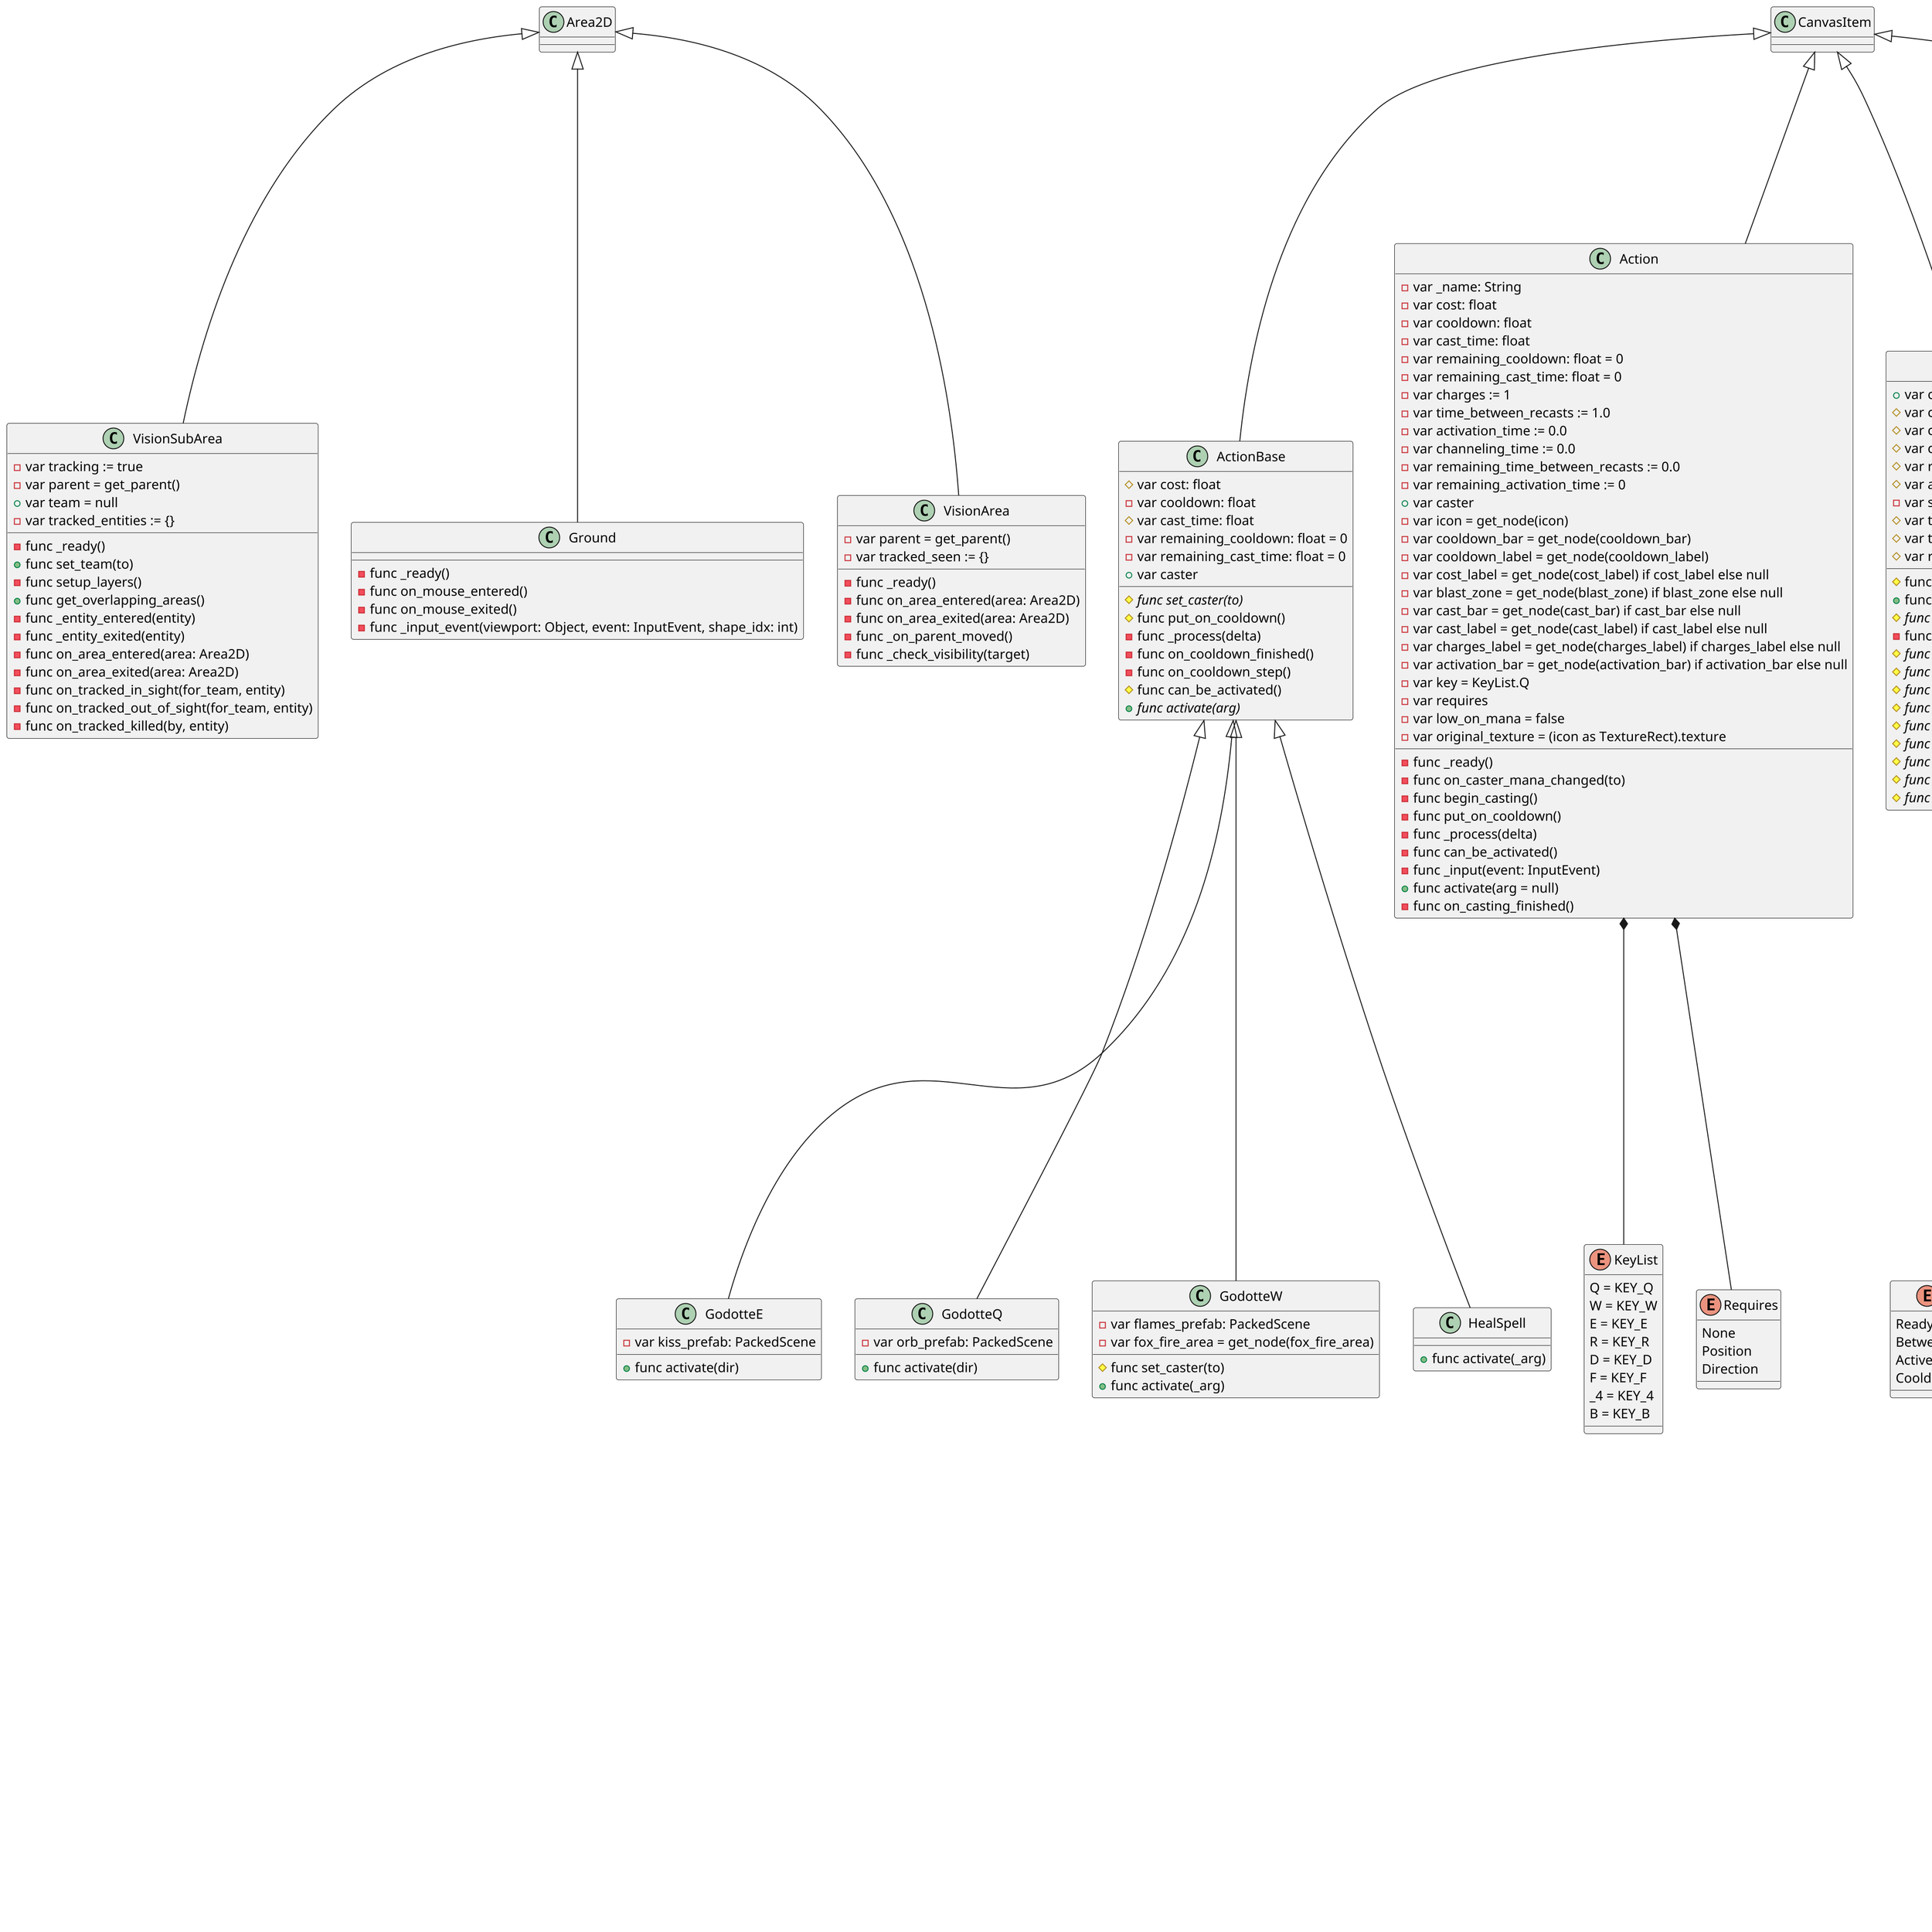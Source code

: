 @startuml
scale 2

class VisionSubArea {
    -var tracking := true
    {field} -var parent = get_parent()
    +var team = null
    -var tracked_entities := {}
    -func _ready()
    +func set_team(to)
    -func setup_layers()
    +func get_overlapping_areas()
    -func _entity_entered(entity)
    -func _entity_exited(entity)
    -func on_area_entered(area: Area2D)
    -func on_area_exited(area: Area2D)
    -func on_tracked_in_sight(for_team, entity)
    -func on_tracked_out_of_sight(for_team, entity)
    -func on_tracked_killed(by, entity)
}

class ActionBase {
    #var cost: float
    -var cooldown: float
    #var cast_time: float
    -var remaining_cooldown: float = 0
    -var remaining_cast_time: float = 0
    +var caster
    {abstract} #func set_caster(to)
    #func put_on_cooldown()
    -func _process(delta)
    -func on_cooldown_finished()
    -func on_cooldown_step()
    #func can_be_activated()
    {abstract} +func activate(arg)
}

class CameraController {
    -var min_zoom := 0.5
    -var max_zoom := 2.0
    -var zoom_factor := 0.1
    -var zoom_duration := 0.2
    -var _zoom_level := 1.0
    -var tween: Tween
    -func _ready()
    -func _unhandled_input(event)
}

class Ground {
    -func _ready()
    -func on_mouse_entered()
    -func on_mouse_exited()
    -func _input_event(viewport: Object, event: InputEvent, shape_idx: int)
}

class VisionArea {
    {field} -var parent = get_parent()
    -var tracked_seen := {}
    -func _ready()
    -func on_area_entered(area: Area2D)
    -func on_area_exited(area: Area2D)
    -func _on_parent_moved()
    -func _check_visibility(target)
}

class Moving {
    -const DISTANCE_DELTA := 35 
    #var base_movement_speed: float = 330.0
    +var movement_speed: float
    -var movement_speed_addition := 0.0
    +var movement_speed_multiplier := 1.0
    {field} +var body = get_node(body) as RigidBody2D
    -var navmesh: Navigation2D = $"/root/Control/Map/Navigation2D" 
    -var path: PoolVector2Array
    +var movement_disallowed := 0
    #var prev_pos := global_position
    {abstract} +func is_class(name: String)
    {abstract} #func _pre_ready()
    +func recalculate_speed()
    {abstract} #func generate_variable_attributes()
    {abstract} #func _ready()
    {abstract} +func set_target(to)
    #func on_target_moved(which)
    #func on_target_is_out_of_sight(team_for)
    -func get_target_position()
    -func recalculate_path()
    -func _integrate_forces(state: Physics2DDirectBodyState)
    {abstract} #func _physics_process(_delta)
}

class Events {
    +var selection_state = SelectionState.None
    +var mouse_click_made := false
    +var mouse_buttton_flags := 0
    -var clicked_objects := []
    +var click_pos: Vector2
    +func is_left_mouse_keyup(event: InputEvent)
    +func is_mouse_keyup(event: InputEvent)
    +func button2bit(button_index)
    +func process_event(obj, event)
    -func _process(delta)
}
enum SelectionState {
     None
    Position
    Entity 
}

class Effect {
    #var _duration: float = INF
    -var _stacks := -1
    #var applied_to
    {abstract} #func get_name()
    +func apply(to)
    {abstract} #func _apply(to)
    {abstract} #func _stack(with)
    {abstract} #func _dispel()
}

class EffectIcon {
    -var progress_bar
    -var progress_bar_node
    -var stacks_label
    -var stacks_label_node
    -var _data
    -var _duration_left
    -func _ready()
    +func init(data)
    -func _process(delta)
}

class Avatar {
    +var id
    +var team
    +var avatar_owner
    -var positions := []
    -func unpack(dict)
    {abstract} +func init(initials)
    +func unhide(data)
    +func hide()
    -func set_remote(key, value)
    +func destroy_remote(when)
    +func interpolate_position(server_time, to)
    {abstract} #func _process(delta)
}

class Damagable {
    #const SIZE_MULTIPLIER := 1.0
    +var invulnerable := 0
    +var untargetable := 0
    +var health
    +var health_max := 526.0
    +var health_regen := 5.5
    +var armor := 20.88
    +var mr := 30.0
    #var granted_exp := 32.0
    #var granted_gold := 14
    +var gameplay_radius: float
    {abstract} #func generate_variable_attributes()
    {abstract} #func _pre_ready()
    {abstract} #func _ready()
    -func calc_damage(resist)
    +func take_damage(from, true_d, magic_d, physic_d)
    {abstract} #func grant_gold_and_exp(to)
    {abstract} #func killed_by(killer)
    {abstract} #func damaged_by(killer)
    {abstract} #func _physics_process(delta)
    {abstract} #func fully_restored()
}

class Autoattacking {
    +var attack_damage: float
    +var attack_speed: float
    -var bullet_prefab: PackedScene
    +var attack_range := 550.0
    +var target = null
    +var target_locked := false
    -var target_score: float
    -var target_in_range := false
    #var reload_timer: Timer
    -var ready_to_fire := true
    +var acquisition_area: VisionSubArea
    +var attacking_disallowed := 0
    {abstract} #func generate_variable_attributes()
    {abstract} #func _ready()
    #func check_if_target_in_attack_range()
    #func strict_equality(a, b)
    -func connect_signals_to_target()
    -func disconnect_signals_from_target()
    {abstract} +func set_target(to)
    {abstract} #func on_autoacquisition_area_entered(entity)
    {abstract} #func on_autoacquisition_area_exited(entity)
    {abstract} #func on_enemy_hit_smth(what, who)
    {abstract} #func on_target_moved(which)
    {abstract} #func on_target_killed_by(killer)
    {abstract} #func on_target_is_out_of_sight(team_from)
    -func _targetable(candidate)
    {abstract} +func try_to_find_target_in_area(search_area: VisionSubArea)
    {abstract} #func calc_priority(candidate: Node2D, victim = null)
    {abstract} #func killed_by(killer)
    -func on_ready_to_fire()
    {abstract} #func fire()
    #func fire_if_possible()
}

class AvatarSpawner {
    -var unique_counter := -1
    -var cached := {}
    -func get_unique_name()
    +func spawn_avatar_remotely(path: String, name: String, initial_data)
}

class SpawnManager {
    -var buildings_prefab: PackedScene
    {field} -var monster_spawn = get_node(monster_spawn)
    {field} -var wave_spawn_timer := Timer.new()
    {field} -var individual_minion_spawn_timer := Timer.new()
    -var sec_between_waves := 30
    {field} -var team1_spawn = get_node(team1_spawn)
    {field} -var team2_spawn = get_node(team2_spawn)
    +var team_spawn := [ null, team1_spawn, team2_spawn ]
    -var summoned_champion
    -var melee_minion_prefab: PackedScene
    -var caster_minion_prefab: PackedScene
    {field} -var top_line = get_node(top_line) as Line2D
    {field} -var top_line_reverse := duplicate_and_reverse_line(top_line)
    {field} -var mid_line = get_node(mid_line) as Line2D
    {field} -var mid_line_reverse := duplicate_and_reverse_line(mid_line)
    {field} -var bot_line = get_node(bot_line) as Line2D
    {field} -var bot_line_reverse := duplicate_and_reverse_line(bot_line)
    -var lines_left_to_spawn := 0
    -var minions_in_wave := 6
    -func _ready()
    -func add_node_with_name_to(node, name)
    -func on_Game_spawn(team_choices)
    -func spawn_champions(team_choices)
    -func begin_spawning_minion_waves()
    -func duplicate_and_reverse_line(line: Line2D) -> Line2D
    -func spawn_minion_wave()
    -func spawn_minions_on_lane(line, reverse_line)
    -func spawn_minion(line, team, prefab)
    -func on_game_ended(_winner_team)
}

class GameUI {
    {field} -var shared_panel = get_node(shared_panel)
    {field} +var kda_label = get_node(kda_label)
    {field} +var cs_label = get_node(cs_label)
    {field} -var time_label = get_node(time_label)
    {field} -var fps_label = get_node(fps_label)
    {field} -var ping_label = get_node(ping_label)
    -var ticker
    {field} -var camera = get_node(camera)
    -func _ready()
    -func on_Game_spawn(team_choices)
    -func update_clock()
    -func _process(delta)
    -func on_game_ended(winner_team)
    -func on_continue_button_down()
}

class Action {
    -var _name: String
    -var cost: float
    -var cooldown: float
    -var cast_time: float
    -var remaining_cooldown: float = 0
    -var remaining_cast_time: float = 0
    -var charges := 1
    -var time_between_recasts := 1.0
    -var activation_time := 0.0
    -var channeling_time := 0.0
    -var remaining_time_between_recasts := 0.0
    -var remaining_activation_time := 0
    +var caster
    {field} -var icon = get_node(icon)
    {field} -var cooldown_bar = get_node(cooldown_bar)
    {field} -var cooldown_label = get_node(cooldown_label)
    {field} -var cost_label = get_node(cost_label) if cost_label else null
    {field} -var blast_zone = get_node(blast_zone) if blast_zone else null
    {field} -var cast_bar = get_node(cast_bar) if cast_bar else null
    {field} -var cast_label = get_node(cast_label) if cast_label else null
    {field} -var charges_label = get_node(charges_label) if charges_label else null
    {field} -var activation_bar = get_node(activation_bar) if activation_bar else null
    -var key = KeyList.Q
    -var requires
    -var low_on_mana = false
    {field} -var original_texture = (icon as TextureRect).texture
    -func _ready()
    -func on_caster_mana_changed(to)
    -func begin_casting()
    -func put_on_cooldown()
    -func _process(delta)
    -func can_be_activated()
    -func _input(event: InputEvent)
    +func activate(arg = null)
    -func on_casting_finished()
}
enum KeyList {
     Q = KEY_Q
    W = KEY_W
    E = KEY_E
    R = KEY_R
    D = KEY_D
    F = KEY_F
    _4 = KEY_4
    B = KEY_B
    
}
enum Requires {
     None
    Position
    Direction 
}

class AvatarOwner {
    +var team
    +var seen_by_teams := [0, 0, 0]
    #var seen_by_num = seen_by_teams[0] + seen_by_teams[1] + seen_by_teams[2]
    +var effects := {}
    +var id = null 
    -var avatar_prefab
    +var avatar
    -var spawned_on_team_computers := [ true, false, false ]
    #var var_attrs
    {abstract} +func on_seen_by(entity)
    {abstract} +func on_unseen_by(entity)
    +func should_sync_to_client(client)
    {abstract} #func generate_variable_attributes()
    -func _init()
    {abstract} #func _ready()
    {abstract} #func _pre_ready()
    -func spawn_avatar_remotely_id(id, initials)
    -func add_to_package(pkg, access_rights, initial = false)
    #func sync_opponent(opponent_team)
    -func unsync_opponent(opponent_team)
    +func sync_set(key, value = null)
    +func sync_position()
    +func destroy_self()
}

class MovingAvatar {
    +var movement_speed := 0.0
}

class AutoattackingAvatar {
    +var attack_damage := 0.0
    +var attack_speed := 0.0
}

class DamagableAvatar {
    {field} #var healthbar = get_node(healthbar)
    +var health := 0.0
    +var health_max := 0.0
    +var health_regen := 0.0
    +var armor := 0.0
    +var mr := 0.0
    -var stat_connections := {}
    -var last_group_id := -1
    #var floating_panel_connections_group
    +var effects := {}
    +func create_new_group()
    +func connect_stat(group, stat_name, obj, func_name, binds := [])
    +func disconnect_group(group)
    #func emit_stat(stat_name, new_value)
    {abstract} +func init(initials)
    -func on_mouse_input(viewport: Object, event: InputEvent, shape_idx: int)
    #func should_disable_light()
    #func should_change_color()
    +func apply_effect(name, at_time, duration, stacks)
    +func set_effect_duration(name, duration)
    +func set_effect_stacks(name, stacks)
    +func dispel_effect(name)
    +func remove_outdated_effects()
}

class LobbyUI_Page1_Login {
    -func _on_Enter_pressed()
    -func _on_Username_text_entered(new_text: String)
}

class LobbyUI_Page2_ConnectOrHostGame {
    {field} -var hostIP_field = get_node(hostIP_field)		 
    {field} -var game_name_field = get_node(game_name_field) 
    {field} -var team_size_field = get_node(team_size_field) 
    -func _ready()
    -func _on_Game_logged_in(username)
    -func _on_Connect_pressed()
    -func _on_Create_pressed()
}

class LobbyUI_Page3_JoinTeam {
    {field} -var game_name_label = get_node(game_name_label) 
    {field} -var map_size_type_label = get_node(map_size_type_label) 
    {field} -var team1_list = get_node(team1_list) 
    {field} -var team2_list = get_node(team2_list) 
    {field} -var ip_addr_label = get_node(ip_addr_label) 
    {field} -var spectators_list = get_node(spectators_list) 
    {field} -var no_spectators_label = spectators_list.get_node("NoSpectators") 
    {field} -var watch_button = get_node(watch_button) 
    {field} -var start_button = get_node(start_button) 
    -var player_template: Node
    -var team1_empty: Node
    -var team2_empty: Node
    -var spectators_list_indeces := []
    -func _ready()
    -func _on_Game_connected()
    -func add_player_to_list(player)
    -func remove_player_from_list(player)
    -func update_buttons()
    -func _on_Join_pressed(team)
    -func _on_Game_joined(player: Dictionary)
    -func _on_Game_switched(player_id: int, team_from, team_to)
    -func _on_Game_leaved(player: Dictionary)
    -func _on_Start_pressed()
}

class LobbyUI_PageSwitcher {
    -var children: Array
    -func _ready()
    +func enable_step(num: int)
}

class Lobby {
    -const SERVER_PORT := 10567 
    -const SERVER_MAX_CLIENTS := 4095
    -var username: String
    +var local_client: Dictionary
    -var last_used_runes_and_spells := [ Types.Rune.Sorcery, Types.Spell.Heal, Types.Spell.Flash
    -var team_choices = { Types.Team.Team1: {}, Types.Team.Team2: {}, Types.Team.Spectators: {} }
    -var my_team_choices
    +var players_ready = 0
    +const opposite_team := { Types.Team.Team1 : Types.Team.Team2, Types.Team.Team2 : Types.Team.Team1, Types.Team.Spectators: Types.Peer.Player }
    +const sec_to_server_time_mul := 1000000
    -const max_interpolation_delay := 0.2 * sec_to_server_time_mul
    +var server_time_offset = 0
    +var interpolation_delay = 0 
    -var max_round_trip_time := 0
    +var current_time := 0.0
    -func _ready()
    +func login(uname)
    +func connect_to(server_ip: String)
    +func host(game_name: String, team_size: int, map, type)
    -func _on_network_peer_connected(id: int)
    -func connected(info)
    -func error(e: String)
    +func join(team)
    -func proc_join_req(team, uname: String)
    -func joined(client)
    -func proc_switching_req(team)
    -func switched(id: int, team)
    +func start()
    -func started(team_preliminary_choices)
    +func set_rune(rune)
    -func proc_set_rune_req(rune)
    -func set_spell(spell, right: bool)
    -func proc_set_spell_req(spell, right)
    -func spell_set(id, spell, right)
    +func set_ready()
    -func proc_set_ready_req()
    -func player_ready(id)
    -func final_countdown(sec: int)
    -func loading_screen(opposite_team_choices)
    -func sync_time()
    -func proc_time_req()
    -func handle_time_resp(player_time)
    +func get_server_time_with_interpolation_offset()
    -func adjust_time_and_spawn(serv_time_off, interp_delay)
    +func get_ip()
    +func get_ticks_usec()
    +func get_ticks_msec()
    -func _physics_process(delta)
    +func end_game(winner_team)
    -func game_ended(winner_team, missing_info)
}

class LobbyUI_Page4_SelectRunes {
    {field} -var left_player_list = get_node(left_player_list) 
    {field} -var right_player_list = get_node(right_player_list) 
    {field} -var lockin_button = get_node(lockin_button) 
    {field} -var runes_list = get_node(runes_list) 
    {field} -var player_only_stuff = get_node(player_only_stuff) 
    -var left_list_template
    -var right_list_template
    -func _ready()
    -func left_or_right(team)
    -func on_Game_started(my_team_choices)
    -func on_Runes_item_selected(idx: int)
    -func on_LockIn_pressed()
    -func on_Game_player_ready(id)
}

class Types {
    +const map2str = { Map.SummonersRift: "Summoner's rift", Map.HowlingAbyss: "Howling abyss" }
    +const type2str = { Type.BlindPick: "blind pick", Type.DraftPick: "draft pick" }
    +const rune2str = { Rune.Inspiration: "Inspiration", Rune.Precision: "Precision", Rune.Domination: "Domination", Rune.Resolve: "Resolve", Rune.Sorcery: "Sorcery" }
    +const champ2str = { Champion.Godotte: "Godotte" }
    +const team2vision_layers = { Team.Team1: 2, Team.Team2: 4, Team.Spectators: 2 + 4 }
    +const team2gameplay_layers = { Team.Team1: 8, Team.Team2: 16, Team.Spectators: 8 + 16 }
    +const team2vision_blocking_layer = { Team.Team1: 32, Team.Team2: 64, Team.Spectators: 32 + 64 }
    +const champion_layer = { Team.Team1: 128, Team.Team2: 256 }
}
enum Peer {
     Spectator
    Team1
    Team2
    Player
    Client
    Team1_and_Spectators
    Team2_and_Spectators 
}
enum Team {
     Spectators
    Team1
    Team2 
}
enum Map {
     SummonersRift
    HowlingAbyss 
}
enum Type {
     BlindPick
    DraftPick  
}
enum Spell {
     Heal
    Ghost
    Barrier
    Exhaust
    Mark
    Clarity
    Flash
    Teleport
    Smite
    Cleanse
    Ignite 
}
enum Rune {
     Inspiration
    Precision
    Domination
    Resolve
    Sorcery 
}
enum Champion {
     Godotte 
}

class Game {
    +var game_name: String
    +var map
    +var team_size: int
    +var type
    +var start_time
    +var lists := {}
    +var clients
    +var spectators
    +var players
    +var team1
    +var team2
    -var team1_and_spec
    -var team2_and_spec
    -func _enter_tree()
    +func create_peer(id, team, username)
    +func add_peer_to_lists(peer)
    -func remove_peer_from_lists(id)
    +func switch_peer_team(id, new_team)
    -func copy_keys(to_dict: Dictionary, from_dict: Dictionary, keys: Array)
    +func serialize_room_info()
    +func deserialize_room_info(dict)
}

class InhibitorAvatar {
    +func init(data)
}

class Inhibitor {
    -var protects
    -var protected_nodes := []
    #func _ready()
    #func killed_by(killer)
    #func fully_restored()
}

class TurretAvatar {
    {field} -var turret = get_node(turret)
    -var tween: Tween
    +var target
    -func _ready()
    +func init(data)
    +func head_to(to, time_to_fire)
    -func remote_head_to(to, time_to_fire)
    #func _process(delta)
}

class Turret {
    -var vision_radius
    {field} -var protects = get_node(protects) if protects else null 
    #func _ready()
    +func on_seen_by(entity)
    +func on_unseen_by(entity)
    #func killed_by(killer)
    +func set_target(to)
    #func calc_priority(candidate: Node2D, victim = null)
}

class Nexus {
    #func killed_by(killer)
}

class BulletAvatar {
}

class Bullet {
    -const SIZE_MULTIPLIER := 1.0
    -var true_damage := 0
    +var magic_damage := 0
    +var physic_damage := 0
    -var speed := 1200
    +var sender: Node2D
    +var target: Damagable
    +var first_frame := true
    #func _ready()
    -func _physics_process(delta: float)
}

class Class35 {
    +var sender: Player
    +var target: Vector2
    +var damage
    -var speed := 1550.0
    +var first_frame := true
    #func _ready()
    -func _physics_process(delta: float)
    -func on_effect_area_entered(area: Area2D)
}

class CharmEffect {
    -var _caster
    #var _slowdown
    -var timer
    -var target_before_charm
    -var attack_range_before_charm
    -func _init(caster, duration, slowdown)
    #func get_name()
    #func _apply(to)
    #func _stack(with)
    #func _dispel()
}

class GodotteE {
    -var kiss_prefab: PackedScene
    +func activate(dir)
}

class Class38 {
    +var sender: Player
    +var target: Vector2
    +var damage
    -var returning := false
    -var speed := 1550.0
    +var first_frame := true
    #func _ready()
    -func _physics_process(delta: float)
    -func on_effect_area_entered(area: Area2D)
}

class GodotteQ {
    -var orb_prefab: PackedScene
    +func activate(dir)
}

class Class40 {
    {field} -var flame_spawn_points := [ NodePath("Flame1"), NodePath("Flame2"), NodePath("Flame3") ]
    -var flame_prefab: PackedScene
    -var flames := []
    +var sender: Player
    +var damage: float
    +var additional_damage: float
    {field} -var tween := Tween.new()
    -var should_destroy := false
    -var targets = []
    -func _ready()
    -func on_destroy_timer_timeout()
    -func _physics_process(delta)
    -func release_flame(flame_sp, flame, target)
    -func on_tween_completed(object: Object, key: NodePath)
    -func safely_targetable(candidate)
    -func on_flame_acquisition_area_entered(target, acquisition_area, flame, flame_sp)
    -func try_to_find_priority_target()
    -func try_to_find_nearest_target(search_area)
}

class GodotteW {
    -var flames_prefab: PackedScene
    {field} -var fox_fire_area = get_node(fox_fire_area)
    #func set_caster(to)
    +func activate(_arg)
}

class RBase {
    +var caster
    #var cost := 100.0
    #var cooldown := 130
    #var charges := 3
    #var recast_cooldown := 1.0
    #var activation := 10.0
    -var state = State.Ready
    #var time_passed_scince_activation := 0.0
    #var time_passed_scince_recast := 0.0
    #var remaining_casts: int
    #func can_be_activated()
    +func activate(arg = null)
    {abstract} #func _activate(arg = null)
    -func _process(delta)
    {abstract} #func _recast_enable()
    {abstract} #func _recast_update()
    {abstract} #func _recast_disable()
    {abstract} #func _active_enable()
    {abstract} #func _active_update()
    {abstract} #func _active_disable()
    {abstract} #func _cooldown_enable()
    {abstract} #func _cooldown_update()
    {abstract} #func _cooldown_disable()
}
enum State {
     Ready
    BetweenRecasts
    Active
    Cooldown
    
}

class RButton {
    {field} -var icon = get_node(icon)
    {field} -var cooldown_bar = get_node(cooldown_bar)
    {field} -var cooldown_label = get_node(cooldown_label)
    {field} -var cost_label = get_node(cost_label)
    {field} -var charges_label = get_node(charges_label)
    {field} -var activation_bar = get_node(activation_bar)
    -func _ready()
    -func _input(event: InputEvent)
    #func _activate(arg = null)
    #func _recast_enable()
    #func _recast_update()
    #func _recast_disable()
    #func _active_enable()
    #func _active_update()
    #func _active_disable()
    #func _cooldown_enable()
    #func _cooldown_update()
    #func _cooldown_disable()
}

class HealSpell {
    +func activate(_arg)
}

class StatsPanel {
    {field} -var health_bar = get_node(health_bar)
    {field} -var mana_bar = get_node(mana_bar)
    -var stats_container
    {field} +var stats = get_node(stats_container).get_children()
    {field} -var level_label = get_node(level_label)
    {field} +var kda_label = get_node(kda_label) if kda_label else null
    {field} +var cs_label = get_node(cs_label) if cs_label else null
    {field} -var effect_template = get_node(effect_template)
    {field} -var buff_container = get_node(buff_container)
    {field} -var debuff_container = get_node(debuff_container)
    -var attached_to
    +var connections_group
    {field} -var effect_icons = { "heal_buff": preload("res://icons/speedometer.png"), "heal_debuff": preload("res://icons/health-decrease.png"), "charm_debuff": preload("res://icons/charm.png"), }
    +var effects := {} 
    -func _ready()
    +func attach(to)
    -func on_observed_destroyed()
    -func update_kda(_v)
    -func set_stat_by_id(new_value, id)
    -func add_effect(data)
    -func remove_effect(name)
    -func deattach()
    -func clear_effects()
}

class Player {
    +var mana
    +var mana_max: float = 418.0
    +var mana_regen: float = 8.0
    +var ability_power := 9.0
    +var ability_haste := 0.0
    +var stacks
    -var crit_damage := 1.75
    +var strike_chance := 0.0
    +var casting_disallowed := 0
    +var level_int := 1
    +var level_frac
    -var exp_to_next_level := 280
    +var expirience := 0.0
    +var gold := 500.0
    +var creep_score := 0
    +var kills := 0
    +var deaths := 0
    +var assists := 0
    -var vision_radius: float = $SightRadius/CollisionShape2D.shape.radius
    -var totem_prefab: PackedScene
    +var spawn_manager
    +var casting := false
    +var target_of_last_autoattack: Damagable
    +var was_attacked_in_time: int
    +func is_class(name: String)
    -func level_up_stats()
    #func generate_variable_attributes()
    #func _pre_ready()
    #func _ready()
    #func _physics_process(delta)
    +func lock_target(to)
    +func activate(action, arg)
    -func spawn_totem(pos)
    #func killed_by(killer)
    #func calc_priority(candidate, victium=null)
    #func fire()
}

class PlayerAvatar {
    -var player_info
    +var mana := 0.0
    +var mana_max := 0.0
    +var mana_regen := 0.0
    +var strike_chance := 0.0
    +var ability_power := 0.0
    +var ability_haste := 0.0
    +var level_int := 1
    +var level_frac := 0.0
    +var gold := 0.0
    +var kills := 0
    +var deaths := 0
    +var assists := 0
    +var creep_score := 0.0
    -var manabar := $Bars/Panel/ManaBar
    -var game_ui: GameUI
    {field} -var panel = get_node(panel)
    {field} -var exp_bar = get_node(exp_bar)
    {field} -var gold_button = get_node(gold_button)
    -var ability_paths
    -var abilities = {}
    -func sender_is_owner()
    -func _ready()
    +func init(data)
    -func update_gold(to)
    -func on_target_set(target)
    +func set_target(to)
    #func _process(delta)
    +func activate(action, arg)
    -func proc_activate_req(action, arg)
}

class MeleeMinon {
    -var sleeping := true
    -var radio_silence := true
    +func is_class(name: String)
    #func _ready()
    #func on_autoacquisition_area_entered(entity)
    #func on_autoacquisition_area_exited(entity)
    #func on_enemy_hit_smth(what, who)
    #func on_target_killed_by(killer)
    +func set_target(to)
    -func wake_up(_entity = null)
    #func calc_priority(candidate, vicium = null)
}

class MinionAvatar {
    +func init(data)
}

class Minion {
    +var lane_line: Line2D
    -var vision_radius
    +var selected_as_target_by_num_of_minions := 0
    -var reward_radius: CircleShape2D
    {abstract} +func is_class(name: String)
    {abstract} #func _ready()
    {abstract} +func set_target(to)
    {abstract} #func calc_priority(candidate: Node2D, victim = null)
    #func grant_gold_and_exp(to)
}

class Monster {
    -var base_location := global_position
    -var patience := 6
    -var distance_traveled := 0.0
    -var patience_tick_timer: Timer
    +func is_class(name: String)
    #func _ready()
    #func damaged_by(damager)
    -func decrease_patience(amount)
    +func try_to_find_target_in_area(area)
    -func on_moved()
    -func head_home()
    -func on_damaging_target(_target)
}

class MonsterAvatar {
}

class Totem {
}

class TotemAvatar {
    +func init(data)
}

class HealBuff {
    #var _heal_amount = 90
    -var timer: SceneTreeTimer
    #func get_name()
    -func _init(heal_amount)
    #func _apply(to)
    #func _stack(with)
    -func apply_or_stack(with)
    #func _dispel()
}

class HealDebuff {
    -var timer: SceneTreeTimer
    #func get_name()
    -func _init()
    #func _apply(to)
    #func _stack(with)
}

Area2D <|-- VisionSubArea
CanvasItem <|-- ActionBase
Camera2D <|-- CameraController
Area2D <|-- Ground
Area2D <|-- VisionArea
Autoattacking <|-- Moving
Node <|-- Events
Reference <|-- Effect
TextureRect <|-- EffectIcon
Node2D <|-- Avatar
AvatarOwner <|-- Damagable
Damagable <|-- Autoattacking
Node <|-- AvatarSpawner
Node <|-- SpawnManager
Control <|-- GameUI
CanvasItem <|-- Action
Node2D <|-- AvatarOwner
AutoattackingAvatar <|-- MovingAvatar
DamagableAvatar <|-- AutoattackingAvatar
Avatar <|-- DamagableAvatar
Control <|-- LobbyUI_Page1_Login
Control <|-- LobbyUI_Page2_ConnectOrHostGame
Control <|-- LobbyUI_Page3_JoinTeam
Control <|-- LobbyUI_PageSwitcher
Node <|-- Lobby
Control <|-- LobbyUI_Page4_SelectRunes
Node <|-- Types
Node <|-- Game
DamagableAvatar <|-- InhibitorAvatar
Damagable <|-- Inhibitor
AutoattackingAvatar <|-- TurretAvatar
Autoattacking <|-- Turret
Damagable <|-- Nexus
Avatar <|-- BulletAvatar
AvatarOwner <|-- Bullet
AvatarOwner <|-- Class35
Effect <|-- CharmEffect
ActionBase <|-- GodotteE
AvatarOwner <|-- Class38
ActionBase <|-- GodotteQ
Node2D <|-- Class40
ActionBase <|-- GodotteW
CanvasItem <|-- RBase
RBase <|-- RButton
ActionBase <|-- HealSpell
CanvasItem <|-- StatsPanel
Moving <|-- Player
MovingAvatar <|-- PlayerAvatar
Minion <|-- MeleeMinon
MovingAvatar <|-- MinionAvatar
Moving <|-- Minion
Moving <|-- Monster
MovingAvatar <|-- MonsterAvatar
Damagable <|-- Totem
DamagableAvatar <|-- TotemAvatar
Effect <|-- HealBuff
Effect <|-- HealDebuff
Events *-- SelectionState
Action *-- KeyList
Action *-- Requires
Types *-- Peer
Types *-- Team
Types *-- Map
Types *-- Type
Types *-- Spell
Types *-- Rune
Types *-- Champion
RBase *-- State

@enduml

